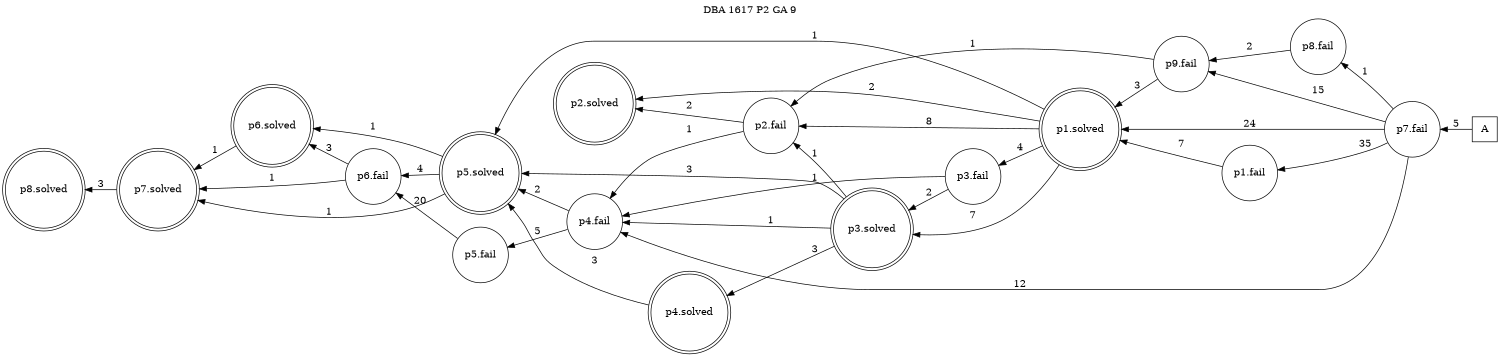 digraph DBA_1617_P2_GA_9 {
labelloc="tl"
label= " DBA 1617 P2 GA 9 "
rankdir="RL";
graph [ size=" 10 , 10 !"]

"A" [shape="square" label="A"]
"p7.fail" [shape="circle" label="p7.fail"]
"p1.fail" [shape="circle" label="p1.fail"]
"p1.solved" [shape="doublecircle" label="p1.solved"]
"p2.fail" [shape="circle" label="p2.fail"]
"p3.fail" [shape="circle" label="p3.fail"]
"p3.solved" [shape="doublecircle" label="p3.solved"]
"p4.fail" [shape="circle" label="p4.fail"]
"p5.fail" [shape="circle" label="p5.fail"]
"p6.fail" [shape="circle" label="p6.fail"]
"p5.solved" [shape="doublecircle" label="p5.solved"]
"p8.fail" [shape="circle" label="p8.fail"]
"p9.fail" [shape="circle" label="p9.fail"]
"p2.solved" [shape="doublecircle" label="p2.solved"]
"p4.solved" [shape="doublecircle" label="p4.solved"]
"p7.solved" [shape="doublecircle" label="p7.solved"]
"p8.solved" [shape="doublecircle" label="p8.solved"]
"p6.solved" [shape="doublecircle" label="p6.solved"]
"A" -> "p7.fail" [ label=5]
"p7.fail" -> "p1.fail" [ label=35]
"p7.fail" -> "p1.solved" [ label=24]
"p7.fail" -> "p4.fail" [ label=12]
"p7.fail" -> "p8.fail" [ label=1]
"p7.fail" -> "p9.fail" [ label=15]
"p1.fail" -> "p1.solved" [ label=7]
"p1.solved" -> "p2.fail" [ label=8]
"p1.solved" -> "p3.fail" [ label=4]
"p1.solved" -> "p3.solved" [ label=7]
"p1.solved" -> "p5.solved" [ label=1]
"p1.solved" -> "p2.solved" [ label=2]
"p2.fail" -> "p4.fail" [ label=1]
"p2.fail" -> "p2.solved" [ label=2]
"p3.fail" -> "p3.solved" [ label=2]
"p3.fail" -> "p4.fail" [ label=1]
"p3.solved" -> "p2.fail" [ label=1]
"p3.solved" -> "p4.fail" [ label=1]
"p3.solved" -> "p5.solved" [ label=3]
"p3.solved" -> "p4.solved" [ label=3]
"p4.fail" -> "p5.fail" [ label=5]
"p4.fail" -> "p5.solved" [ label=2]
"p5.fail" -> "p6.fail" [ label=20]
"p6.fail" -> "p7.solved" [ label=1]
"p6.fail" -> "p6.solved" [ label=3]
"p5.solved" -> "p6.fail" [ label=4]
"p5.solved" -> "p7.solved" [ label=1]
"p5.solved" -> "p6.solved" [ label=1]
"p8.fail" -> "p9.fail" [ label=2]
"p9.fail" -> "p1.solved" [ label=3]
"p9.fail" -> "p2.fail" [ label=1]
"p4.solved" -> "p5.solved" [ label=3]
"p7.solved" -> "p8.solved" [ label=3]
"p6.solved" -> "p7.solved" [ label=1]
}
